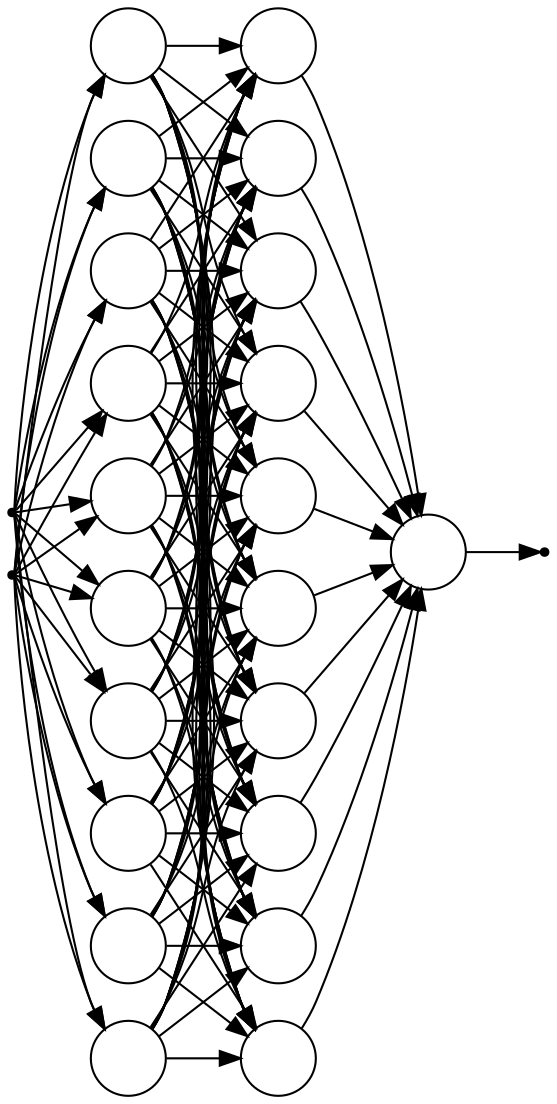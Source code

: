 digraph {
rankdir=LR
x0 [shape=point, label=""]
x1 [shape=point, label=""]
c0p0 [shape=circle, label=""]
c0p1 [shape=circle, label=""]
c0p2 [shape=circle, label=""]
c0p3 [shape=circle, label=""]
c0p4 [shape=circle, label=""]
c0p5 [shape=circle, label=""]
c0p6 [shape=circle, label=""]
c0p7 [shape=circle, label=""]
c0p8 [shape=circle, label=""]
c0p9 [shape=circle, label=""]
c1p0 [shape=circle, label=""]
c1p1 [shape=circle, label=""]
c1p2 [shape=circle, label=""]
c1p3 [shape=circle, label=""]
c1p4 [shape=circle, label=""]
c1p5 [shape=circle, label=""]
c1p6 [shape=circle, label=""]
c1p7 [shape=circle, label=""]
c1p8 [shape=circle, label=""]
c1p9 [shape=circle, label=""]
c2p0 [shape=circle, label=""]
s0 [style=invisible, shape=point, label=""]
x0 -> c0p0
x0 -> c0p1
x0 -> c0p2
x0 -> c0p3
x0 -> c0p4
x0 -> c0p5
x0 -> c0p6
x0 -> c0p7
x0 -> c0p8
x0 -> c0p9
x1 -> c0p0
x1 -> c0p1
x1 -> c0p2
x1 -> c0p3
x1 -> c0p4
x1 -> c0p5
x1 -> c0p6
x1 -> c0p7
x1 -> c0p8
x1 -> c0p9
c0p0 -> c1p0
c0p0 -> c1p1
c0p0 -> c1p2
c0p0 -> c1p3
c0p0 -> c1p4
c0p0 -> c1p5
c0p0 -> c1p6
c0p0 -> c1p7
c0p0 -> c1p8
c0p0 -> c1p9
c0p1 -> c1p0
c0p1 -> c1p1
c0p1 -> c1p2
c0p1 -> c1p3
c0p1 -> c1p4
c0p1 -> c1p5
c0p1 -> c1p6
c0p1 -> c1p7
c0p1 -> c1p8
c0p1 -> c1p9
c0p2 -> c1p0
c0p2 -> c1p1
c0p2 -> c1p2
c0p2 -> c1p3
c0p2 -> c1p4
c0p2 -> c1p5
c0p2 -> c1p6
c0p2 -> c1p7
c0p2 -> c1p8
c0p2 -> c1p9
c0p3 -> c1p0
c0p3 -> c1p1
c0p3 -> c1p2
c0p3 -> c1p3
c0p3 -> c1p4
c0p3 -> c1p5
c0p3 -> c1p6
c0p3 -> c1p7
c0p3 -> c1p8
c0p3 -> c1p9
c0p4 -> c1p0
c0p4 -> c1p1
c0p4 -> c1p2
c0p4 -> c1p3
c0p4 -> c1p4
c0p4 -> c1p5
c0p4 -> c1p6
c0p4 -> c1p7
c0p4 -> c1p8
c0p4 -> c1p9
c0p5 -> c1p0
c0p5 -> c1p1
c0p5 -> c1p2
c0p5 -> c1p3
c0p5 -> c1p4
c0p5 -> c1p5
c0p5 -> c1p6
c0p5 -> c1p7
c0p5 -> c1p8
c0p5 -> c1p9
c0p6 -> c1p0
c0p6 -> c1p1
c0p6 -> c1p2
c0p6 -> c1p3
c0p6 -> c1p4
c0p6 -> c1p5
c0p6 -> c1p6
c0p6 -> c1p7
c0p6 -> c1p8
c0p6 -> c1p9
c0p7 -> c1p0
c0p7 -> c1p1
c0p7 -> c1p2
c0p7 -> c1p3
c0p7 -> c1p4
c0p7 -> c1p5
c0p7 -> c1p6
c0p7 -> c1p7
c0p7 -> c1p8
c0p7 -> c1p9
c0p8 -> c1p0
c0p8 -> c1p1
c0p8 -> c1p2
c0p8 -> c1p3
c0p8 -> c1p4
c0p8 -> c1p5
c0p8 -> c1p6
c0p8 -> c1p7
c0p8 -> c1p8
c0p8 -> c1p9
c0p9 -> c1p0
c0p9 -> c1p1
c0p9 -> c1p2
c0p9 -> c1p3
c0p9 -> c1p4
c0p9 -> c1p5
c0p9 -> c1p6
c0p9 -> c1p7
c0p9 -> c1p8
c0p9 -> c1p9
c1p0 -> c2p0
c1p1 -> c2p0
c1p2 -> c2p0
c1p3 -> c2p0
c1p4 -> c2p0
c1p5 -> c2p0
c1p6 -> c2p0
c1p7 -> c2p0
c1p8 -> c2p0
c1p9 -> c2p0
c2p0 -> s0

}